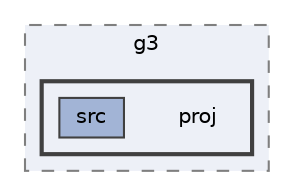 digraph "LCOM/MINIX-LCOM/shared/g3/proj"
{
 // LATEX_PDF_SIZE
  bgcolor="transparent";
  edge [fontname=Helvetica,fontsize=10,labelfontname=Helvetica,labelfontsize=10];
  node [fontname=Helvetica,fontsize=10,shape=box,height=0.2,width=0.4];
  compound=true
  subgraph clusterdir_15e0302a0f1904cc55d72e6f41b488fd {
    graph [ bgcolor="#edf0f7", pencolor="grey50", label="g3", fontname=Helvetica,fontsize=10 style="filled,dashed", URL="dir_15e0302a0f1904cc55d72e6f41b488fd.html",tooltip=""]
  subgraph clusterdir_7cddfdf00a296168636a1baba5c21c03 {
    graph [ bgcolor="#edf0f7", pencolor="grey25", label="", fontname=Helvetica,fontsize=10 style="filled,bold", URL="dir_7cddfdf00a296168636a1baba5c21c03.html",tooltip=""]
    dir_7cddfdf00a296168636a1baba5c21c03 [shape=plaintext, label="proj"];
  dir_23aa336284cd7358c3c37b7f9589e09d [label="src", fillcolor="#a2b4d6", color="grey25", style="filled", URL="dir_23aa336284cd7358c3c37b7f9589e09d.html",tooltip=""];
  }
  }
}
